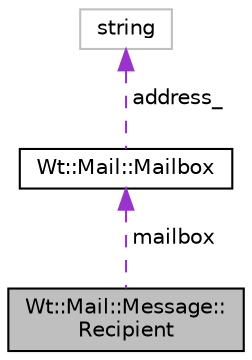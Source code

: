 digraph "Wt::Mail::Message::Recipient"
{
 // LATEX_PDF_SIZE
  edge [fontname="Helvetica",fontsize="10",labelfontname="Helvetica",labelfontsize="10"];
  node [fontname="Helvetica",fontsize="10",shape=record];
  Node1 [label="Wt::Mail::Message::\lRecipient",height=0.2,width=0.4,color="black", fillcolor="grey75", style="filled", fontcolor="black",tooltip="A struct representing a recipient."];
  Node2 -> Node1 [dir="back",color="darkorchid3",fontsize="10",style="dashed",label=" mailbox" ,fontname="Helvetica"];
  Node2 [label="Wt::Mail::Mailbox",height=0.2,width=0.4,color="black", fillcolor="white", style="filled",URL="$classWt_1_1Mail_1_1Mailbox.html",tooltip="An email sender or recipient mailbox."];
  Node3 -> Node2 [dir="back",color="darkorchid3",fontsize="10",style="dashed",label=" address_" ,fontname="Helvetica"];
  Node3 [label="string",height=0.2,width=0.4,color="grey75", fillcolor="white", style="filled",tooltip=" "];
}
